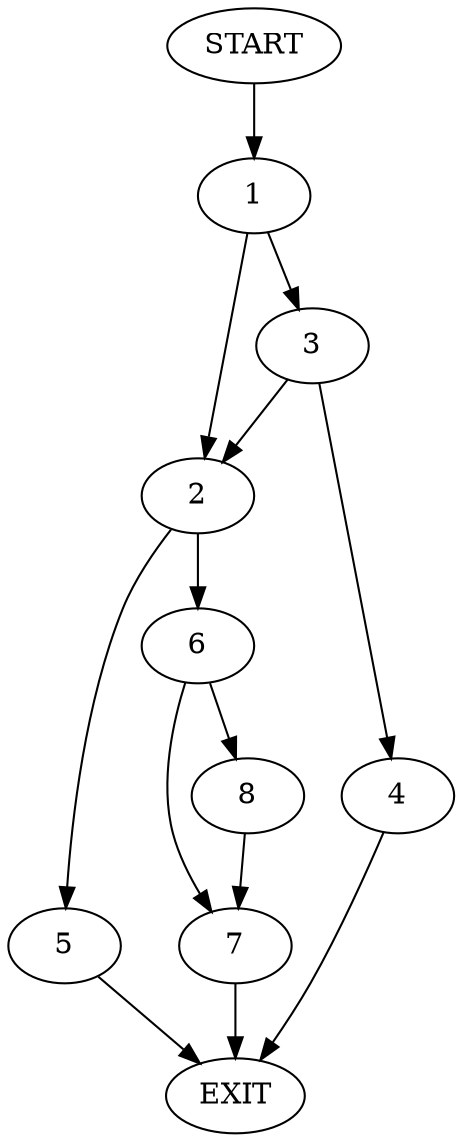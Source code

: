 digraph {
0 [label="START"]
9 [label="EXIT"]
0 -> 1
1 -> 2
1 -> 3
3 -> 4
3 -> 2
2 -> 5
2 -> 6
4 -> 9
5 -> 9
6 -> 7
6 -> 8
7 -> 9
8 -> 7
}
